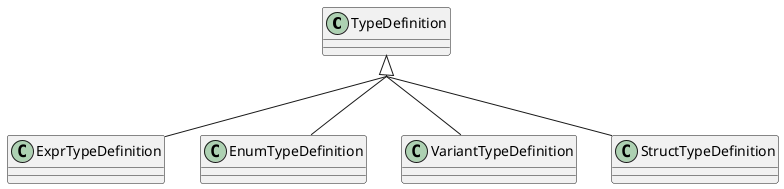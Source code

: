 @startuml 
' TypeDefinition
skinparam groupInheritance 2 
TypeDefinition <|-- ExprTypeDefinition
TypeDefinition <|-- EnumTypeDefinition
TypeDefinition <|-- VariantTypeDefinition
TypeDefinition <|-- StructTypeDefinition
@enduml